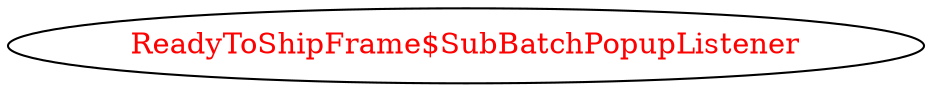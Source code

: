 digraph dependencyGraph {
 concentrate=true;
 ranksep="2.0";
 rankdir="LR"; 
 splines="ortho";
"ReadyToShipFrame$SubBatchPopupListener" [fontcolor="red"];
}